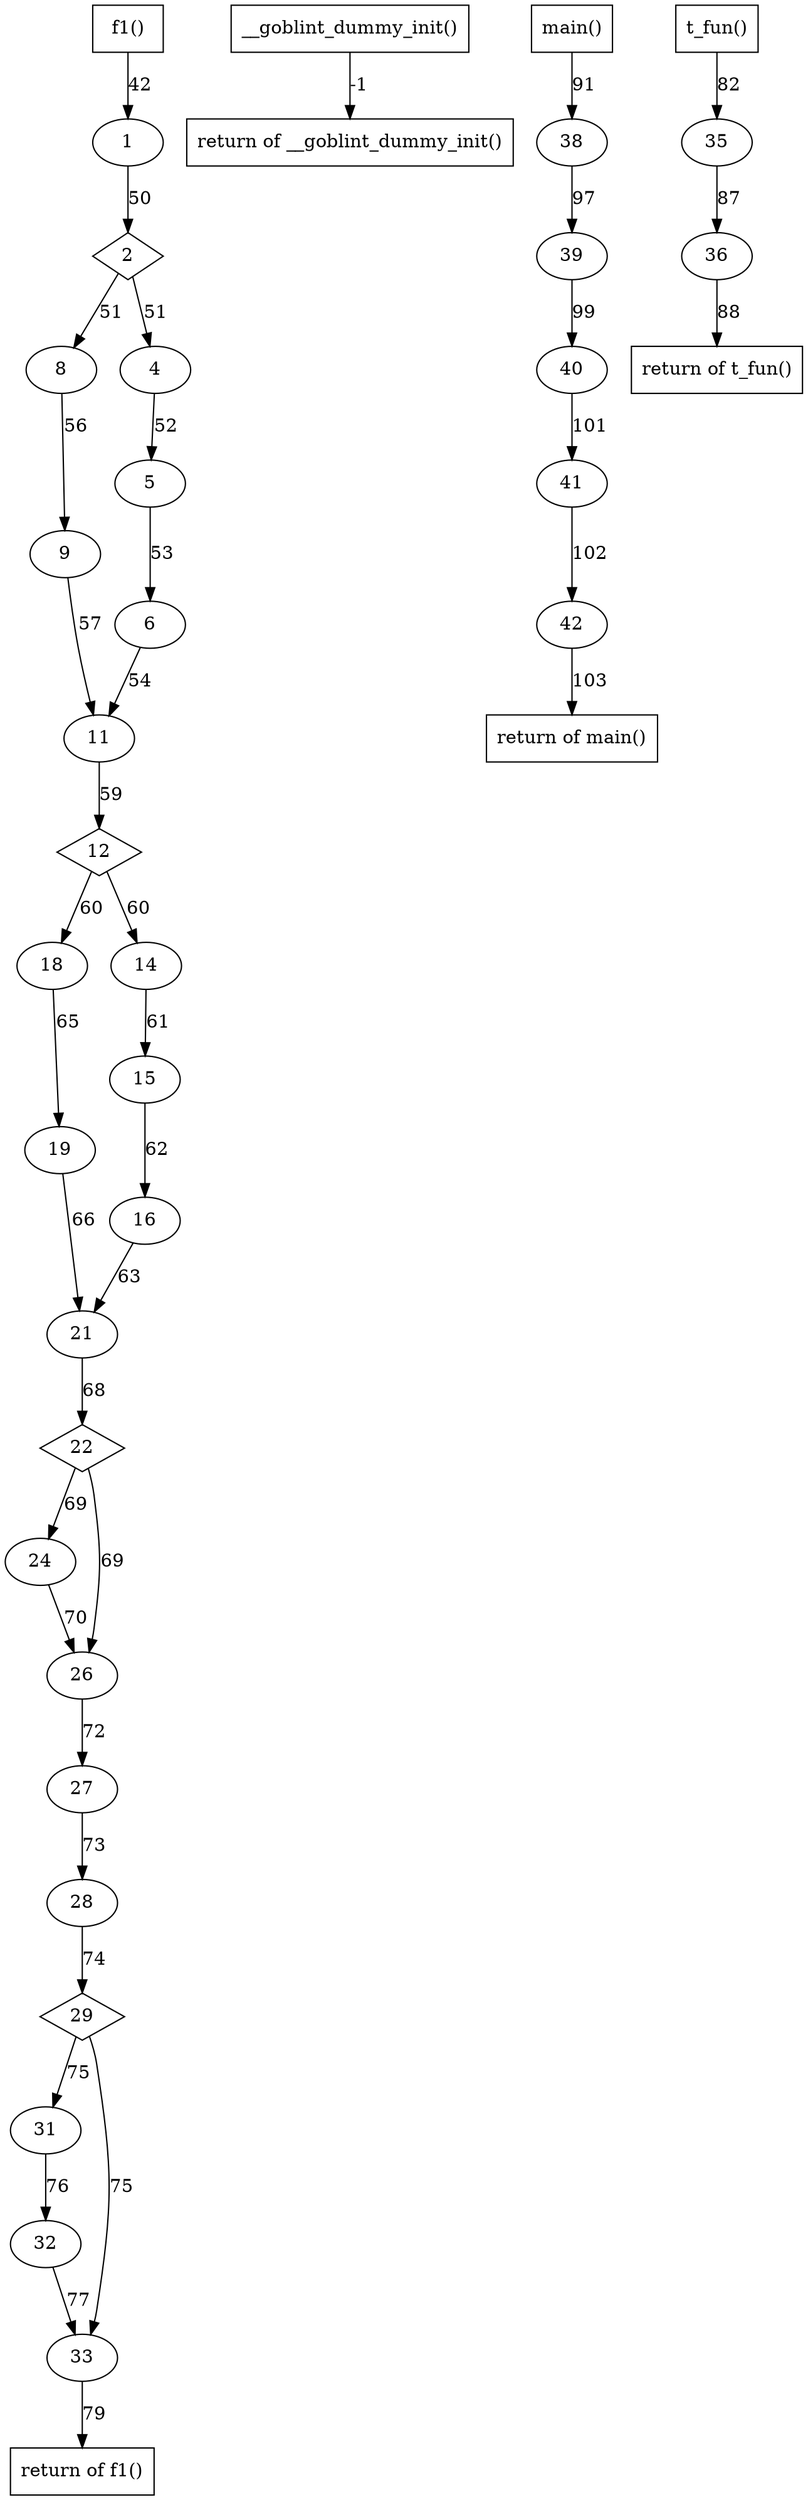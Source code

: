 digraph cfg {
	node [];
	27 -> 28 [label = "73"] ;
	24 -> 26 [label = "70"] ;
	22 -> 26 [label = "69"] ;
	2 -> 8 [label = "51"] ;
	28 -> 29 [label = "74"] ;
	fun3 -> ret3 [label = "-1"] ;
	39 -> 40 [label = "99"] ;
	18 -> 19 [label = "65"] ;
	12 -> 14 [label = "60"] ;
	29 -> 31 [label = "75"] ;
	40 -> 41 [label = "101"] ;
	4 -> 5 [label = "52"] ;
	33 -> ret339 [label = "79"] ;
	1 -> 2 [label = "50"] ;
	22 -> 24 [label = "69"] ;
	36 -> ret345 [label = "88"] ;
	26 -> 27 [label = "72"] ;
	12 -> 18 [label = "60"] ;
	9 -> 11 [label = "57"] ;
	6 -> 11 [label = "54"] ;
	11 -> 12 [label = "59"] ;
	8 -> 9 [label = "56"] ;
	32 -> 33 [label = "77"] ;
	29 -> 33 [label = "75"] ;
	2 -> 4 [label = "51"] ;
	41 -> 42 [label = "102"] ;
	21 -> 22 [label = "68"] ;
	fun345 -> 35 [label = "82"] ;
	38 -> 39 [label = "97"] ;
	19 -> 21 [label = "66"] ;
	16 -> 21 [label = "63"] ;
	fun348 -> 38 [label = "91"] ;
	15 -> 16 [label = "62"] ;
	14 -> 15 [label = "61"] ;
	fun339 -> 1 [label = "42"] ;
	31 -> 32 [label = "76"] ;
	35 -> 36 [label = "87"] ;
	42 -> ret348 [label = "103"] ;
	5 -> 6 [label = "53"] ;
	26 [];
	28 [];
	8 [];
	ret3 [label="return of __goblint_dummy_init()",shape=box];
	29 [shape=diamond];
	19 [];
	40 [];
	14 [];
	31 [];
	5 [];
	41 [];
	fun339 [label="f1()",shape=box];
	ret339 [label="return of f1()",shape=box];
	2 [shape=diamond];
	24 [];
	ret345 [label="return of t_fun()",shape=box];
	27 [];
	18 [];
	11 [];
	fun348 [label="main()",shape=box];
	12 [shape=diamond];
	9 [];
	33 [];
	fun345 [label="t_fun()",shape=box];
	4 [];
	42 [];
	22 [shape=diamond];
	35 [];
	39 [];
	21 [];
	38 [];
	16 [];
	15 [];
	fun3 [label="__goblint_dummy_init()",shape=box];
	1 [];
	32 [];
	36 [];
	ret348 [label="return of main()",shape=box];
	6 [];
}
